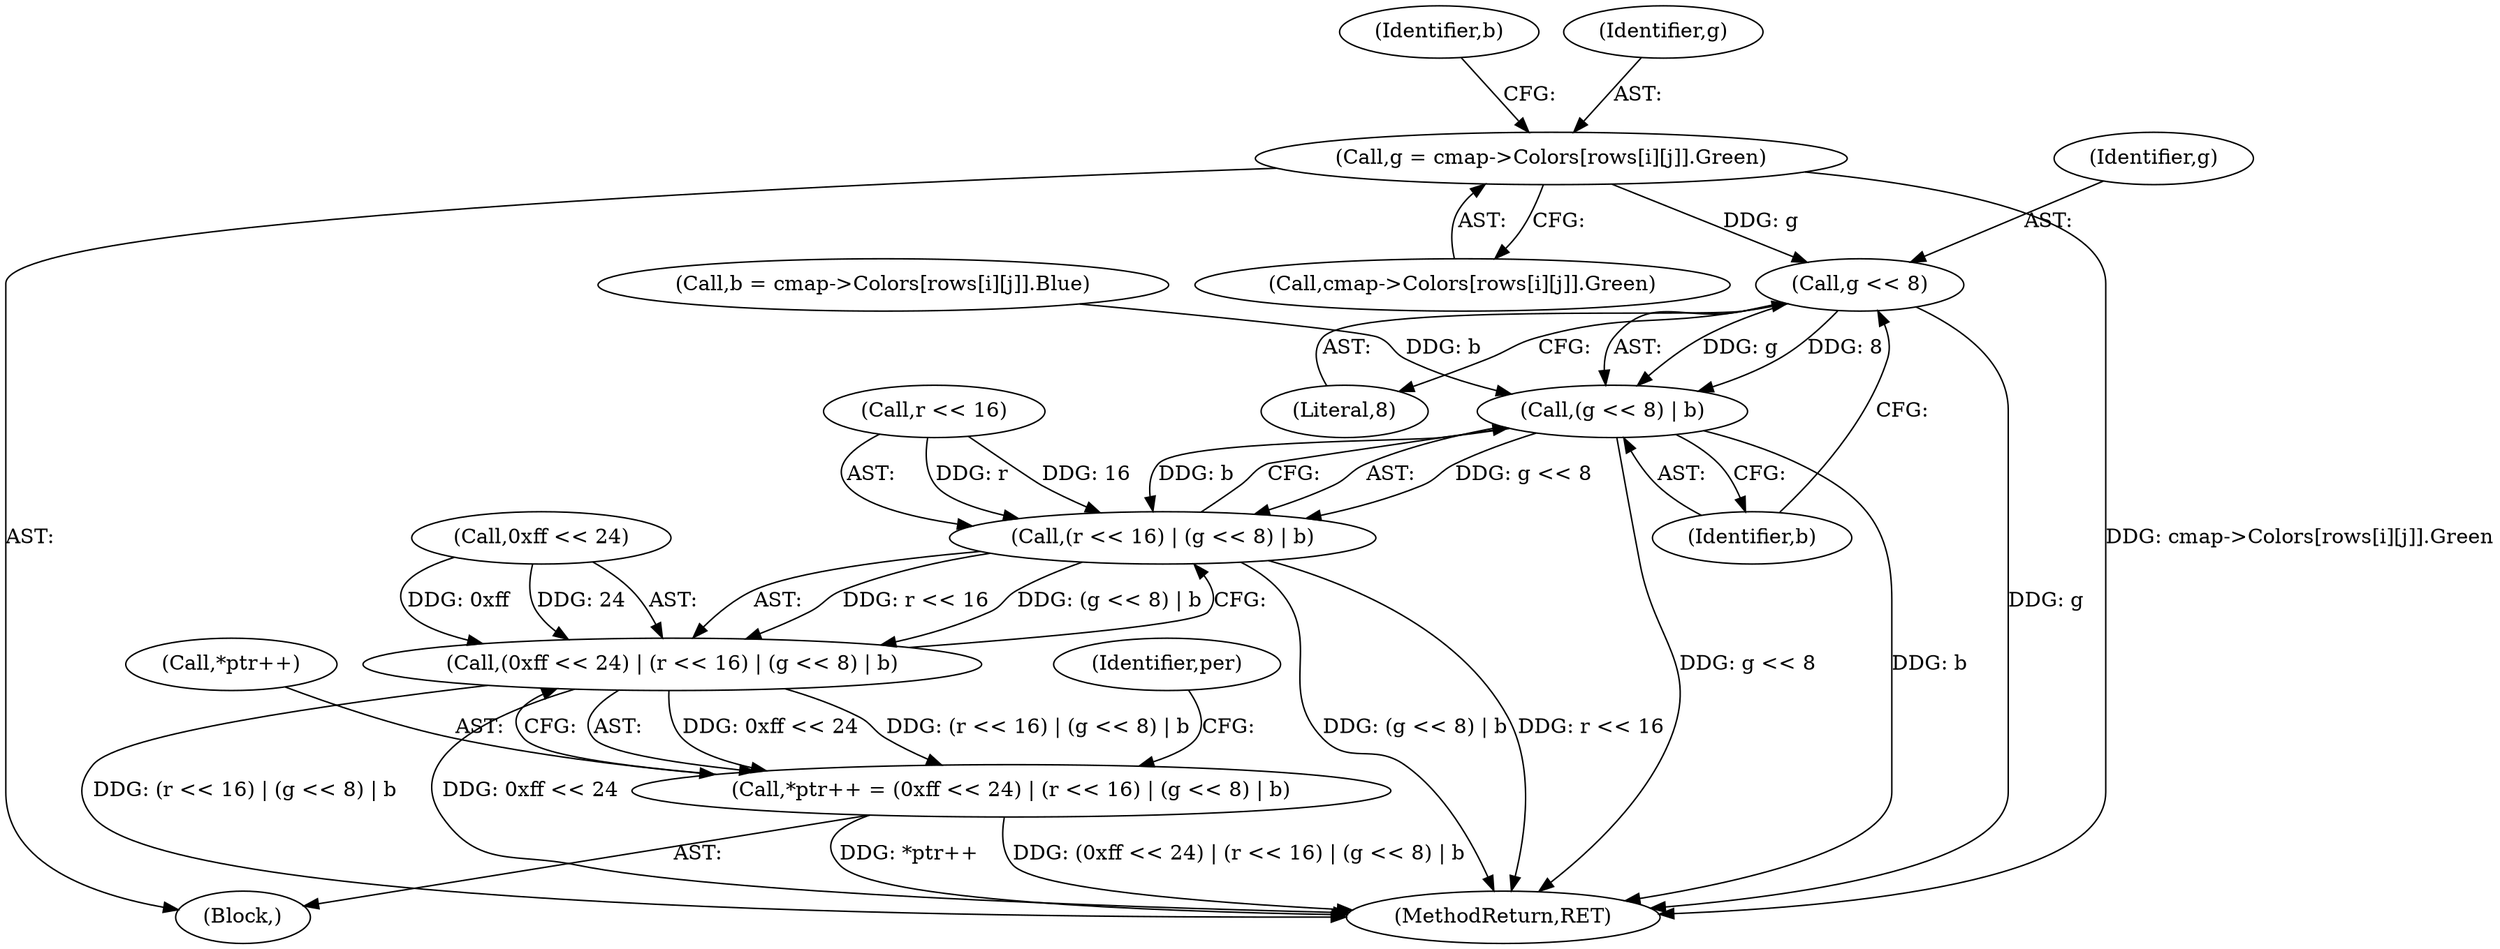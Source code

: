 digraph "0_enlightment_1f9b0b32728803a1578e658cd0955df773e34f49@array" {
"1000605" [label="(Call,g = cmap->Colors[rows[i][j]].Green)"];
"1000644" [label="(Call,g << 8)"];
"1000643" [label="(Call,(g << 8) | b)"];
"1000639" [label="(Call,(r << 16) | (g << 8) | b)"];
"1000635" [label="(Call,(0xff << 24) | (r << 16) | (g << 8) | b)"];
"1000631" [label="(Call,*ptr++ = (0xff << 24) | (r << 16) | (g << 8) | b)"];
"1000591" [label="(Block,)"];
"1000635" [label="(Call,(0xff << 24) | (r << 16) | (g << 8) | b)"];
"1000644" [label="(Call,g << 8)"];
"1000646" [label="(Literal,8)"];
"1000631" [label="(Call,*ptr++ = (0xff << 24) | (r << 16) | (g << 8) | b)"];
"1000605" [label="(Call,g = cmap->Colors[rows[i][j]].Green)"];
"1000636" [label="(Call,0xff << 24)"];
"1000649" [label="(Identifier,per)"];
"1000640" [label="(Call,r << 16)"];
"1000647" [label="(Identifier,b)"];
"1000607" [label="(Call,cmap->Colors[rows[i][j]].Green)"];
"1000727" [label="(MethodReturn,RET)"];
"1000643" [label="(Call,(g << 8) | b)"];
"1000645" [label="(Identifier,g)"];
"1000639" [label="(Call,(r << 16) | (g << 8) | b)"];
"1000618" [label="(Call,b = cmap->Colors[rows[i][j]].Blue)"];
"1000619" [label="(Identifier,b)"];
"1000606" [label="(Identifier,g)"];
"1000632" [label="(Call,*ptr++)"];
"1000605" -> "1000591"  [label="AST: "];
"1000605" -> "1000607"  [label="CFG: "];
"1000606" -> "1000605"  [label="AST: "];
"1000607" -> "1000605"  [label="AST: "];
"1000619" -> "1000605"  [label="CFG: "];
"1000605" -> "1000727"  [label="DDG: cmap->Colors[rows[i][j]].Green"];
"1000605" -> "1000644"  [label="DDG: g"];
"1000644" -> "1000643"  [label="AST: "];
"1000644" -> "1000646"  [label="CFG: "];
"1000645" -> "1000644"  [label="AST: "];
"1000646" -> "1000644"  [label="AST: "];
"1000647" -> "1000644"  [label="CFG: "];
"1000644" -> "1000727"  [label="DDG: g"];
"1000644" -> "1000643"  [label="DDG: g"];
"1000644" -> "1000643"  [label="DDG: 8"];
"1000643" -> "1000639"  [label="AST: "];
"1000643" -> "1000647"  [label="CFG: "];
"1000647" -> "1000643"  [label="AST: "];
"1000639" -> "1000643"  [label="CFG: "];
"1000643" -> "1000727"  [label="DDG: g << 8"];
"1000643" -> "1000727"  [label="DDG: b"];
"1000643" -> "1000639"  [label="DDG: g << 8"];
"1000643" -> "1000639"  [label="DDG: b"];
"1000618" -> "1000643"  [label="DDG: b"];
"1000639" -> "1000635"  [label="AST: "];
"1000640" -> "1000639"  [label="AST: "];
"1000635" -> "1000639"  [label="CFG: "];
"1000639" -> "1000727"  [label="DDG: (g << 8) | b"];
"1000639" -> "1000727"  [label="DDG: r << 16"];
"1000639" -> "1000635"  [label="DDG: r << 16"];
"1000639" -> "1000635"  [label="DDG: (g << 8) | b"];
"1000640" -> "1000639"  [label="DDG: r"];
"1000640" -> "1000639"  [label="DDG: 16"];
"1000635" -> "1000631"  [label="AST: "];
"1000636" -> "1000635"  [label="AST: "];
"1000631" -> "1000635"  [label="CFG: "];
"1000635" -> "1000727"  [label="DDG: (r << 16) | (g << 8) | b"];
"1000635" -> "1000727"  [label="DDG: 0xff << 24"];
"1000635" -> "1000631"  [label="DDG: 0xff << 24"];
"1000635" -> "1000631"  [label="DDG: (r << 16) | (g << 8) | b"];
"1000636" -> "1000635"  [label="DDG: 0xff"];
"1000636" -> "1000635"  [label="DDG: 24"];
"1000631" -> "1000591"  [label="AST: "];
"1000632" -> "1000631"  [label="AST: "];
"1000649" -> "1000631"  [label="CFG: "];
"1000631" -> "1000727"  [label="DDG: *ptr++"];
"1000631" -> "1000727"  [label="DDG: (0xff << 24) | (r << 16) | (g << 8) | b"];
}
